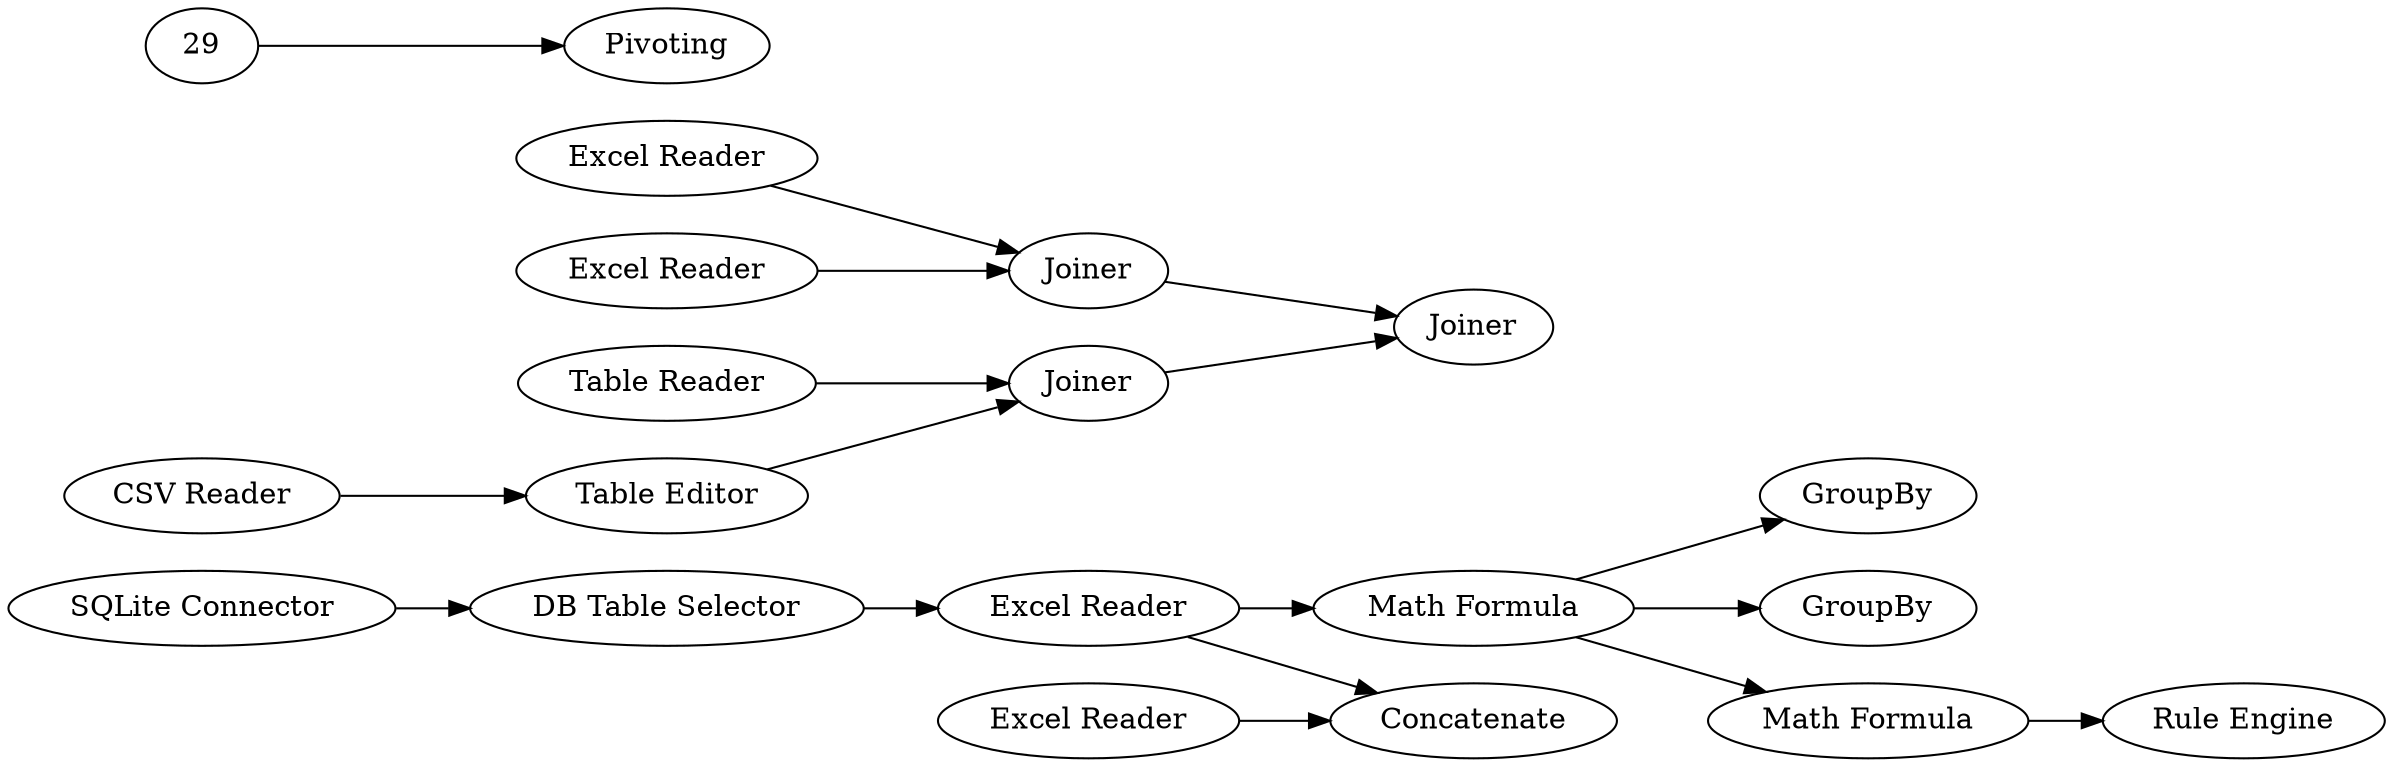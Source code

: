 digraph {
	6 [label="SQLite Connector"]
	14 [label="DB Table Selector"]
	19 [label="DB Reader"]
	20 [label="Excel Reader"]
	23 [label="Table Editor"]
	24 [label=Concatenate]
	25 [label=GroupBy]
	26 [label=GroupBy]
	27 [label="Excel Reader"]
	28 [label=Pivoting]
	19 [label="Excel Reader"]
	20 [label="Math Formula"]
	21 [label="Math Formula"]
	22 [label="Rule Engine"]
	33 [label="Table Reader"]
	34 [label="CSV Reader"]
	36 [label=Joiner]
	37 [label=Joiner]
	38 [label="Excel Reader"]
	39 [label="Excel Reader"]
	42 [label=Joiner]
	19 -> 20
	20 -> 21
	21 -> 22
	6 -> 14
	14 -> 19
	19 -> 24
	20 -> 25
	20 -> 26
	23 -> 37
	27 -> 42
	29 -> 28
	33 -> 37
	34 -> 23
	37 -> 36
	38 -> 42
	39 -> 24
	42 -> 36
	rankdir=LR
}
